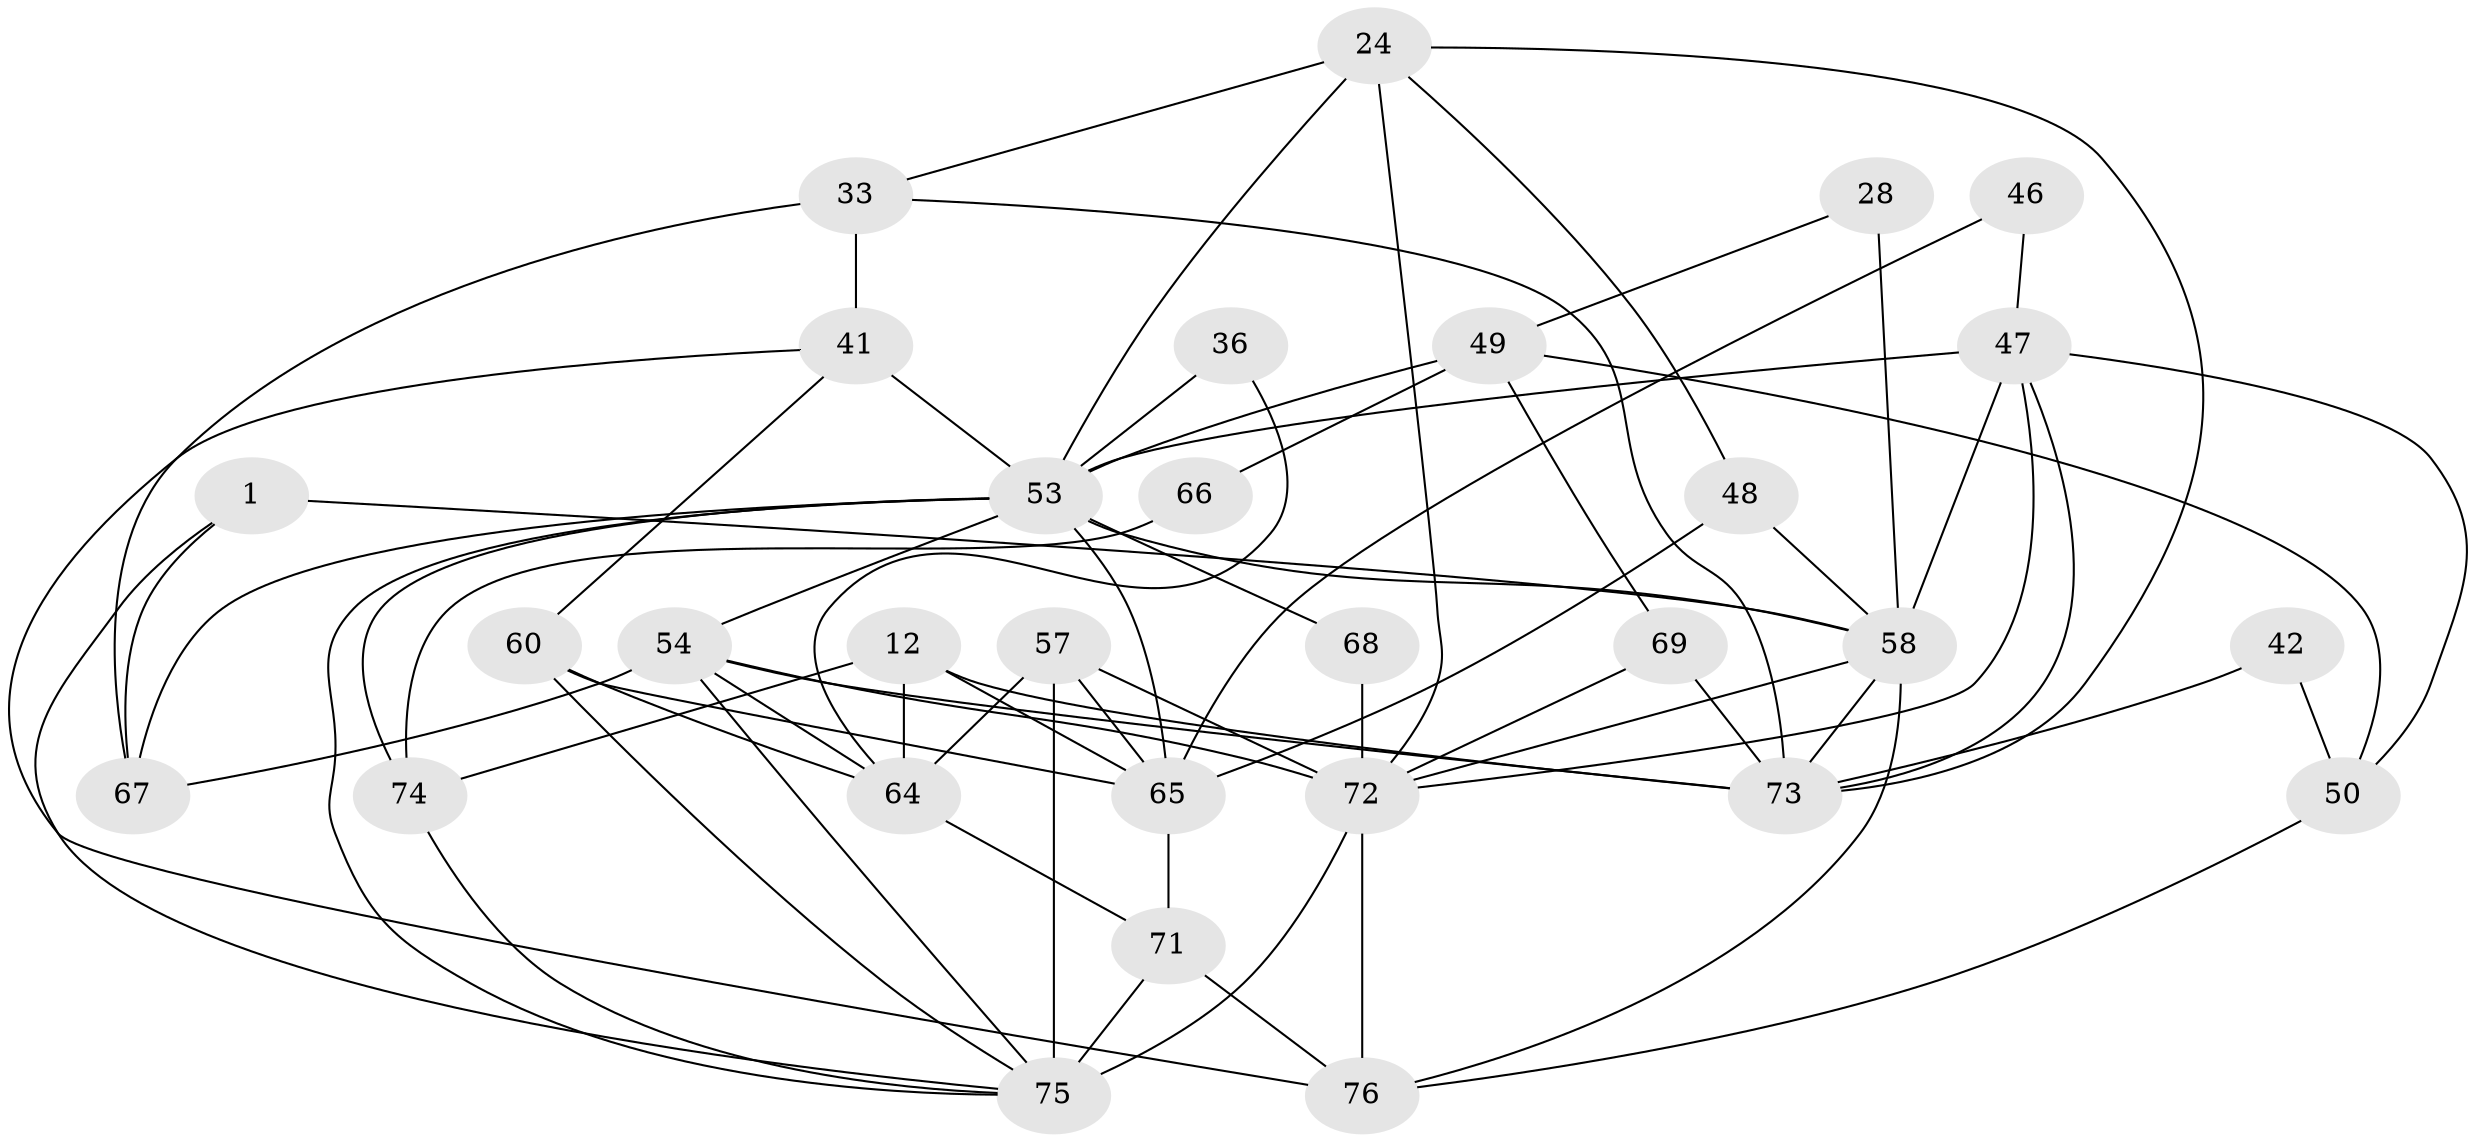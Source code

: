 // original degree distribution, {6: 0.07894736842105263, 4: 0.3157894736842105, 3: 0.27631578947368424, 5: 0.17105263157894737, 7: 0.05263157894736842, 2: 0.10526315789473684}
// Generated by graph-tools (version 1.1) at 2025/55/03/04/25 21:55:22]
// undirected, 30 vertices, 71 edges
graph export_dot {
graph [start="1"]
  node [color=gray90,style=filled];
  1;
  12;
  24 [super="+5"];
  28;
  33 [super="+19"];
  36;
  41 [super="+20"];
  42 [super="+29"];
  46;
  47 [super="+34"];
  48 [super="+13"];
  49 [super="+35"];
  50 [super="+15+27"];
  53 [super="+31+21+39+38"];
  54 [super="+37"];
  57 [super="+25+45"];
  58 [super="+16+43"];
  60;
  64 [super="+59"];
  65 [super="+8+40"];
  66;
  67;
  68;
  69;
  71 [super="+62"];
  72 [super="+26+32+61+63"];
  73 [super="+70+23"];
  74 [super="+55"];
  75 [super="+44+56"];
  76 [super="+51+22"];
  1 -- 67;
  1 -- 75 [weight=2];
  1 -- 58 [weight=3];
  12 -- 65;
  12 -- 64;
  12 -- 74;
  12 -- 73;
  24 -- 48 [weight=2];
  24 -- 33;
  24 -- 72 [weight=2];
  24 -- 73;
  24 -- 53 [weight=2];
  28 -- 49;
  28 -- 58;
  33 -- 73;
  33 -- 67 [weight=2];
  33 -- 41;
  36 -- 64;
  36 -- 53;
  41 -- 60;
  41 -- 76;
  41 -- 53 [weight=2];
  42 -- 50;
  42 -- 73 [weight=3];
  46 -- 65;
  46 -- 47;
  47 -- 58 [weight=2];
  47 -- 50 [weight=2];
  47 -- 72;
  47 -- 53 [weight=2];
  47 -- 73;
  48 -- 65 [weight=2];
  48 -- 58;
  49 -- 66;
  49 -- 69;
  49 -- 50;
  49 -- 53 [weight=2];
  50 -- 76 [weight=2];
  53 -- 68;
  53 -- 65 [weight=4];
  53 -- 58;
  53 -- 75;
  53 -- 67;
  53 -- 74 [weight=2];
  53 -- 54;
  54 -- 67 [weight=2];
  54 -- 64;
  54 -- 72;
  54 -- 75 [weight=2];
  54 -- 73;
  57 -- 65 [weight=2];
  57 -- 64 [weight=2];
  57 -- 72;
  57 -- 75 [weight=3];
  58 -- 76 [weight=2];
  58 -- 73;
  58 -- 72;
  60 -- 64;
  60 -- 65;
  60 -- 75;
  64 -- 71;
  65 -- 71;
  66 -- 74;
  68 -- 72;
  69 -- 73;
  69 -- 72;
  71 -- 75 [weight=2];
  71 -- 76 [weight=2];
  72 -- 76 [weight=2];
  72 -- 75 [weight=4];
  74 -- 75;
}
